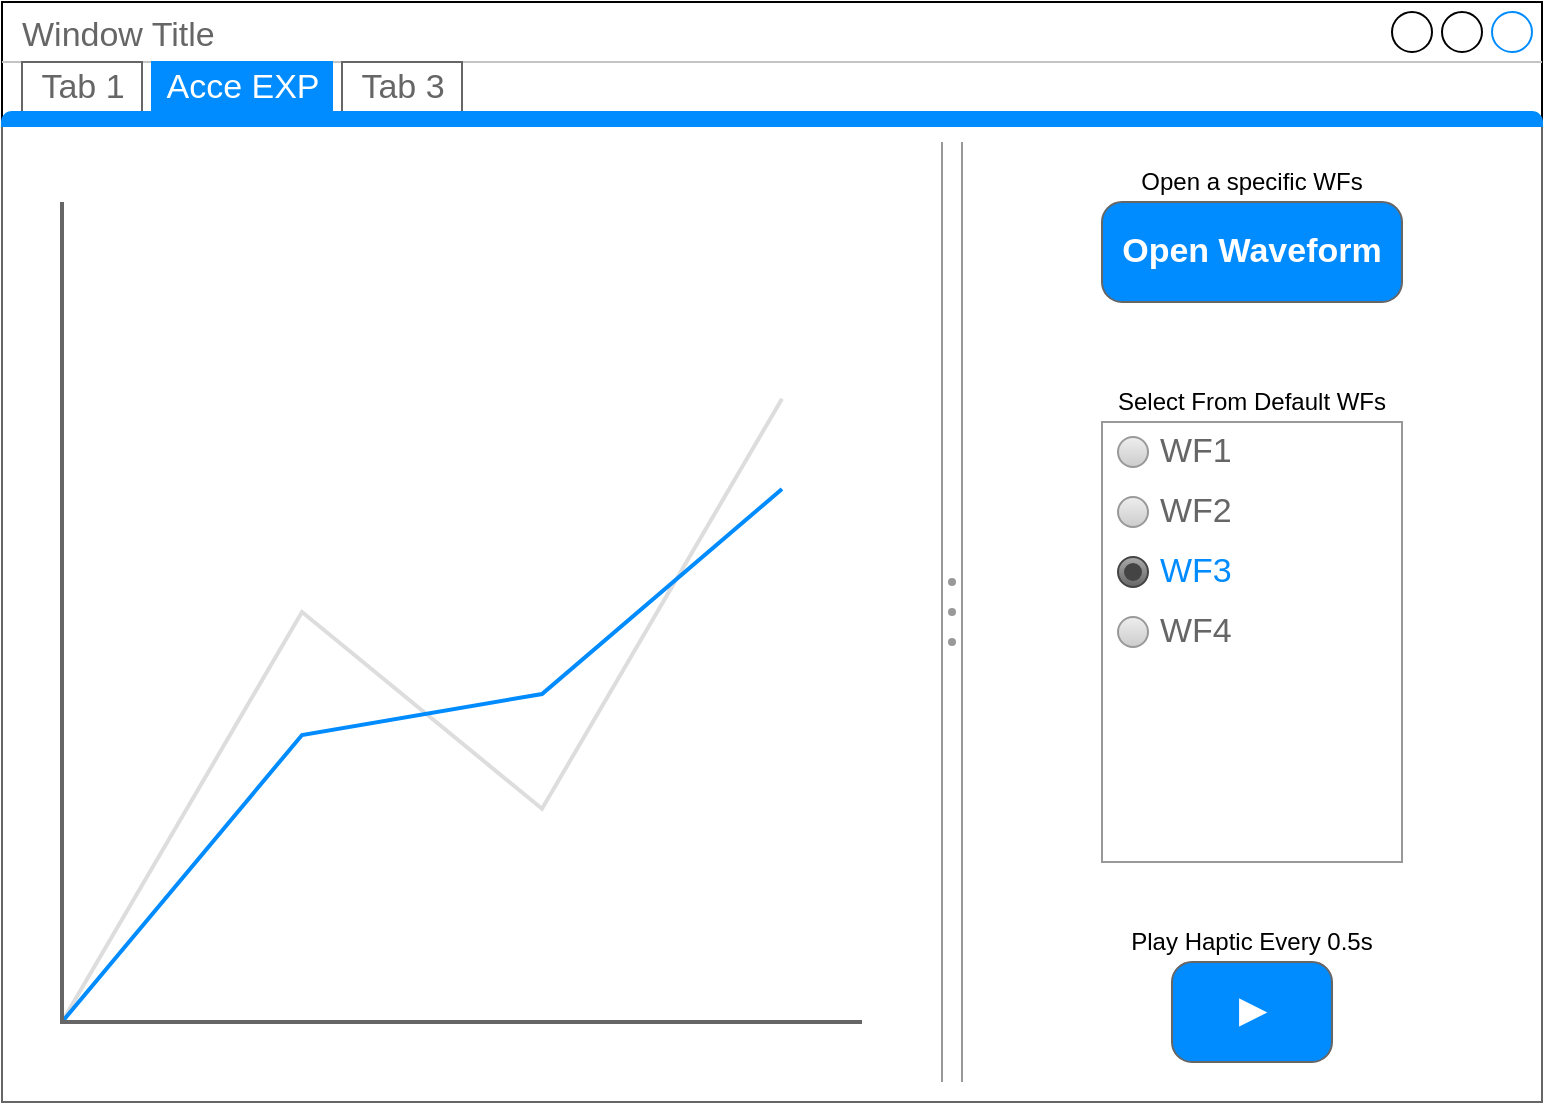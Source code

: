 <mxfile version="14.6.3" type="github">
  <diagram name="Page-1" id="f1b7ffb7-ca1e-a977-7cf5-a751b3c06c05">
    <mxGraphModel dx="1662" dy="1963" grid="1" gridSize="10" guides="1" tooltips="1" connect="1" arrows="1" fold="1" page="1" pageScale="1" pageWidth="826" pageHeight="1169" background="none" math="0" shadow="0">
      <root>
        <mxCell id="0" />
        <mxCell id="1" parent="0" />
        <mxCell id="mqJjcbdvvd5civ246C5x-61" value="Window Title" style="strokeWidth=1;shadow=0;dashed=0;align=center;html=1;shape=mxgraph.mockup.containers.window;align=left;verticalAlign=top;spacingLeft=8;strokeColor2=#008cff;strokeColor3=#c4c4c4;fontColor=#666666;mainText=;fontSize=17;labelBackgroundColor=none;" vertex="1" parent="1">
          <mxGeometry x="40" y="-180" width="770" height="550" as="geometry" />
        </mxCell>
        <mxCell id="mqJjcbdvvd5civ246C5x-62" value="" style="strokeWidth=1;shadow=0;dashed=0;align=center;html=1;shape=mxgraph.mockup.containers.marginRect2;rectMarginTop=32;strokeColor=#666666;gradientColor=none;" vertex="1" parent="1">
          <mxGeometry x="40" y="-150" width="770" height="520" as="geometry" />
        </mxCell>
        <mxCell id="mqJjcbdvvd5civ246C5x-63" value="Tab 1" style="strokeColor=inherit;fillColor=inherit;gradientColor=inherit;strokeWidth=1;shadow=0;dashed=0;align=center;html=1;shape=mxgraph.mockup.containers.rrect;rSize=0;fontSize=17;fontColor=#666666;gradientColor=none;" vertex="1" parent="mqJjcbdvvd5civ246C5x-62">
          <mxGeometry width="60" height="25" relative="1" as="geometry">
            <mxPoint x="10" as="offset" />
          </mxGeometry>
        </mxCell>
        <mxCell id="mqJjcbdvvd5civ246C5x-64" value="Acce EXP" style="strokeWidth=1;shadow=0;dashed=0;align=center;html=1;shape=mxgraph.mockup.containers.rrect;rSize=0;fontSize=17;fontColor=#ffffff;strokeColor=#008cff;fillColor=#008cff;" vertex="1" parent="mqJjcbdvvd5civ246C5x-62">
          <mxGeometry width="90" height="25" relative="1" as="geometry">
            <mxPoint x="75" as="offset" />
          </mxGeometry>
        </mxCell>
        <mxCell id="mqJjcbdvvd5civ246C5x-65" value="Tab 3" style="strokeColor=inherit;fillColor=inherit;gradientColor=inherit;strokeWidth=1;shadow=0;dashed=0;align=center;html=1;shape=mxgraph.mockup.containers.rrect;rSize=0;fontSize=17;fontColor=#666666;gradientColor=none;" vertex="1" parent="mqJjcbdvvd5civ246C5x-62">
          <mxGeometry width="60" height="25" relative="1" as="geometry">
            <mxPoint x="170" as="offset" />
          </mxGeometry>
        </mxCell>
        <mxCell id="mqJjcbdvvd5civ246C5x-66" value="" style="strokeWidth=1;shadow=0;dashed=0;align=center;html=1;shape=mxgraph.mockup.containers.topButton;rSize=5;strokeColor=#008cff;fillColor=#008cff;gradientColor=none;resizeWidth=1;movable=0;deletable=1;" vertex="1" parent="mqJjcbdvvd5civ246C5x-62">
          <mxGeometry width="770" height="7" relative="1" as="geometry">
            <mxPoint y="25" as="offset" />
          </mxGeometry>
        </mxCell>
        <mxCell id="mqJjcbdvvd5civ246C5x-67" value="" style="verticalLabelPosition=bottom;shadow=0;dashed=0;align=center;html=1;verticalAlign=top;strokeWidth=1;shape=mxgraph.mockup.graphics.lineChart;strokeColor=none;strokeColor2=#666666;strokeColor3=#008cff;strokeColor4=#dddddd;" vertex="1" parent="mqJjcbdvvd5civ246C5x-62">
          <mxGeometry x="30" y="70" width="400" height="410" as="geometry" />
        </mxCell>
        <object label="" WF5="" id="mqJjcbdvvd5civ246C5x-68">
          <mxCell style="strokeWidth=1;shadow=0;dashed=0;align=center;html=1;shape=mxgraph.mockup.forms.rrect;rSize=0;strokeColor=#999999;fillColor=#ffffff;recursiveResize=0;" vertex="1" parent="mqJjcbdvvd5civ246C5x-62">
            <mxGeometry x="550" y="180" width="150" height="220" as="geometry" />
          </mxCell>
        </object>
        <mxCell id="mqJjcbdvvd5civ246C5x-69" value="WF1" style="shape=ellipse;rSize=0;fillColor=#eeeeee;strokeColor=#999999;gradientColor=#cccccc;html=1;align=left;spacingLeft=4;fontSize=17;fontColor=#666666;labelPosition=right;" vertex="1" parent="mqJjcbdvvd5civ246C5x-68">
          <mxGeometry x="8" y="7.5" width="15" height="15" as="geometry" />
        </mxCell>
        <mxCell id="mqJjcbdvvd5civ246C5x-70" value="WF2" style="shape=ellipse;rSize=0;fillColor=#eeeeee;strokeColor=#999999;gradientColor=#cccccc;html=1;align=left;spacingLeft=4;fontSize=17;fontColor=#666666;labelPosition=right;" vertex="1" parent="mqJjcbdvvd5civ246C5x-68">
          <mxGeometry x="8" y="37.5" width="15" height="15" as="geometry" />
        </mxCell>
        <mxCell id="mqJjcbdvvd5civ246C5x-71" value="WF3" style="shape=ellipse;rSize=0;fillColor=#aaaaaa;strokeColor=#444444;gradientColor=#666666;html=1;align=left;spacingLeft=4;fontSize=17;fontColor=#008cff;labelPosition=right;" vertex="1" parent="mqJjcbdvvd5civ246C5x-68">
          <mxGeometry x="8" y="67.5" width="15" height="15" as="geometry" />
        </mxCell>
        <mxCell id="mqJjcbdvvd5civ246C5x-72" value="" style="shape=ellipse;fillColor=#444444;strokeColor=none;html=1;" vertex="1" parent="mqJjcbdvvd5civ246C5x-71">
          <mxGeometry x="3" y="3" width="9" height="9" as="geometry" />
        </mxCell>
        <mxCell id="mqJjcbdvvd5civ246C5x-73" value="WF4" style="shape=ellipse;rSize=0;fillColor=#eeeeee;strokeColor=#999999;gradientColor=#cccccc;html=1;align=left;spacingLeft=4;fontSize=17;fontColor=#666666;labelPosition=right;" vertex="1" parent="mqJjcbdvvd5civ246C5x-68">
          <mxGeometry x="8" y="97.5" width="15" height="15" as="geometry" />
        </mxCell>
        <mxCell id="mqJjcbdvvd5civ246C5x-75" value="" style="verticalLabelPosition=bottom;shadow=0;dashed=0;align=center;html=1;verticalAlign=top;strokeWidth=1;shape=mxgraph.mockup.forms.splitter;strokeColor=#999999;direction=north;" vertex="1" parent="mqJjcbdvvd5civ246C5x-62">
          <mxGeometry x="470" y="40" width="10" height="470" as="geometry" />
        </mxCell>
        <mxCell id="mqJjcbdvvd5civ246C5x-77" value="Open Waveform" style="strokeWidth=1;shadow=0;dashed=0;align=center;html=1;shape=mxgraph.mockup.buttons.button;strokeColor=#666666;fontColor=#ffffff;mainText=;buttonStyle=round;fontSize=17;fontStyle=1;fillColor=#008cff;whiteSpace=wrap;" vertex="1" parent="mqJjcbdvvd5civ246C5x-62">
          <mxGeometry x="550" y="70" width="150" height="50" as="geometry" />
        </mxCell>
        <mxCell id="mqJjcbdvvd5civ246C5x-76" value="▶" style="strokeWidth=1;shadow=0;dashed=0;align=center;html=1;shape=mxgraph.mockup.buttons.button;strokeColor=#666666;fontColor=#ffffff;mainText=;buttonStyle=round;fontSize=17;fontStyle=1;fillColor=#008cff;whiteSpace=wrap;" vertex="1" parent="mqJjcbdvvd5civ246C5x-62">
          <mxGeometry x="585" y="450" width="80" height="50" as="geometry" />
        </mxCell>
        <mxCell id="mqJjcbdvvd5civ246C5x-78" value="Select From Default WFs" style="text;html=1;strokeColor=none;fillColor=none;align=center;verticalAlign=middle;whiteSpace=wrap;rounded=0;" vertex="1" parent="mqJjcbdvvd5civ246C5x-62">
          <mxGeometry x="550" y="160" width="150" height="20" as="geometry" />
        </mxCell>
        <mxCell id="mqJjcbdvvd5civ246C5x-79" value="Play Haptic Every 0.5s" style="text;html=1;strokeColor=none;fillColor=none;align=center;verticalAlign=middle;whiteSpace=wrap;rounded=0;" vertex="1" parent="mqJjcbdvvd5civ246C5x-62">
          <mxGeometry x="550" y="430" width="150" height="20" as="geometry" />
        </mxCell>
        <mxCell id="mqJjcbdvvd5civ246C5x-80" value="Open a specific WFs" style="text;html=1;strokeColor=none;fillColor=none;align=center;verticalAlign=middle;whiteSpace=wrap;rounded=0;" vertex="1" parent="mqJjcbdvvd5civ246C5x-62">
          <mxGeometry x="550" y="50" width="150" height="20" as="geometry" />
        </mxCell>
      </root>
    </mxGraphModel>
  </diagram>
</mxfile>
